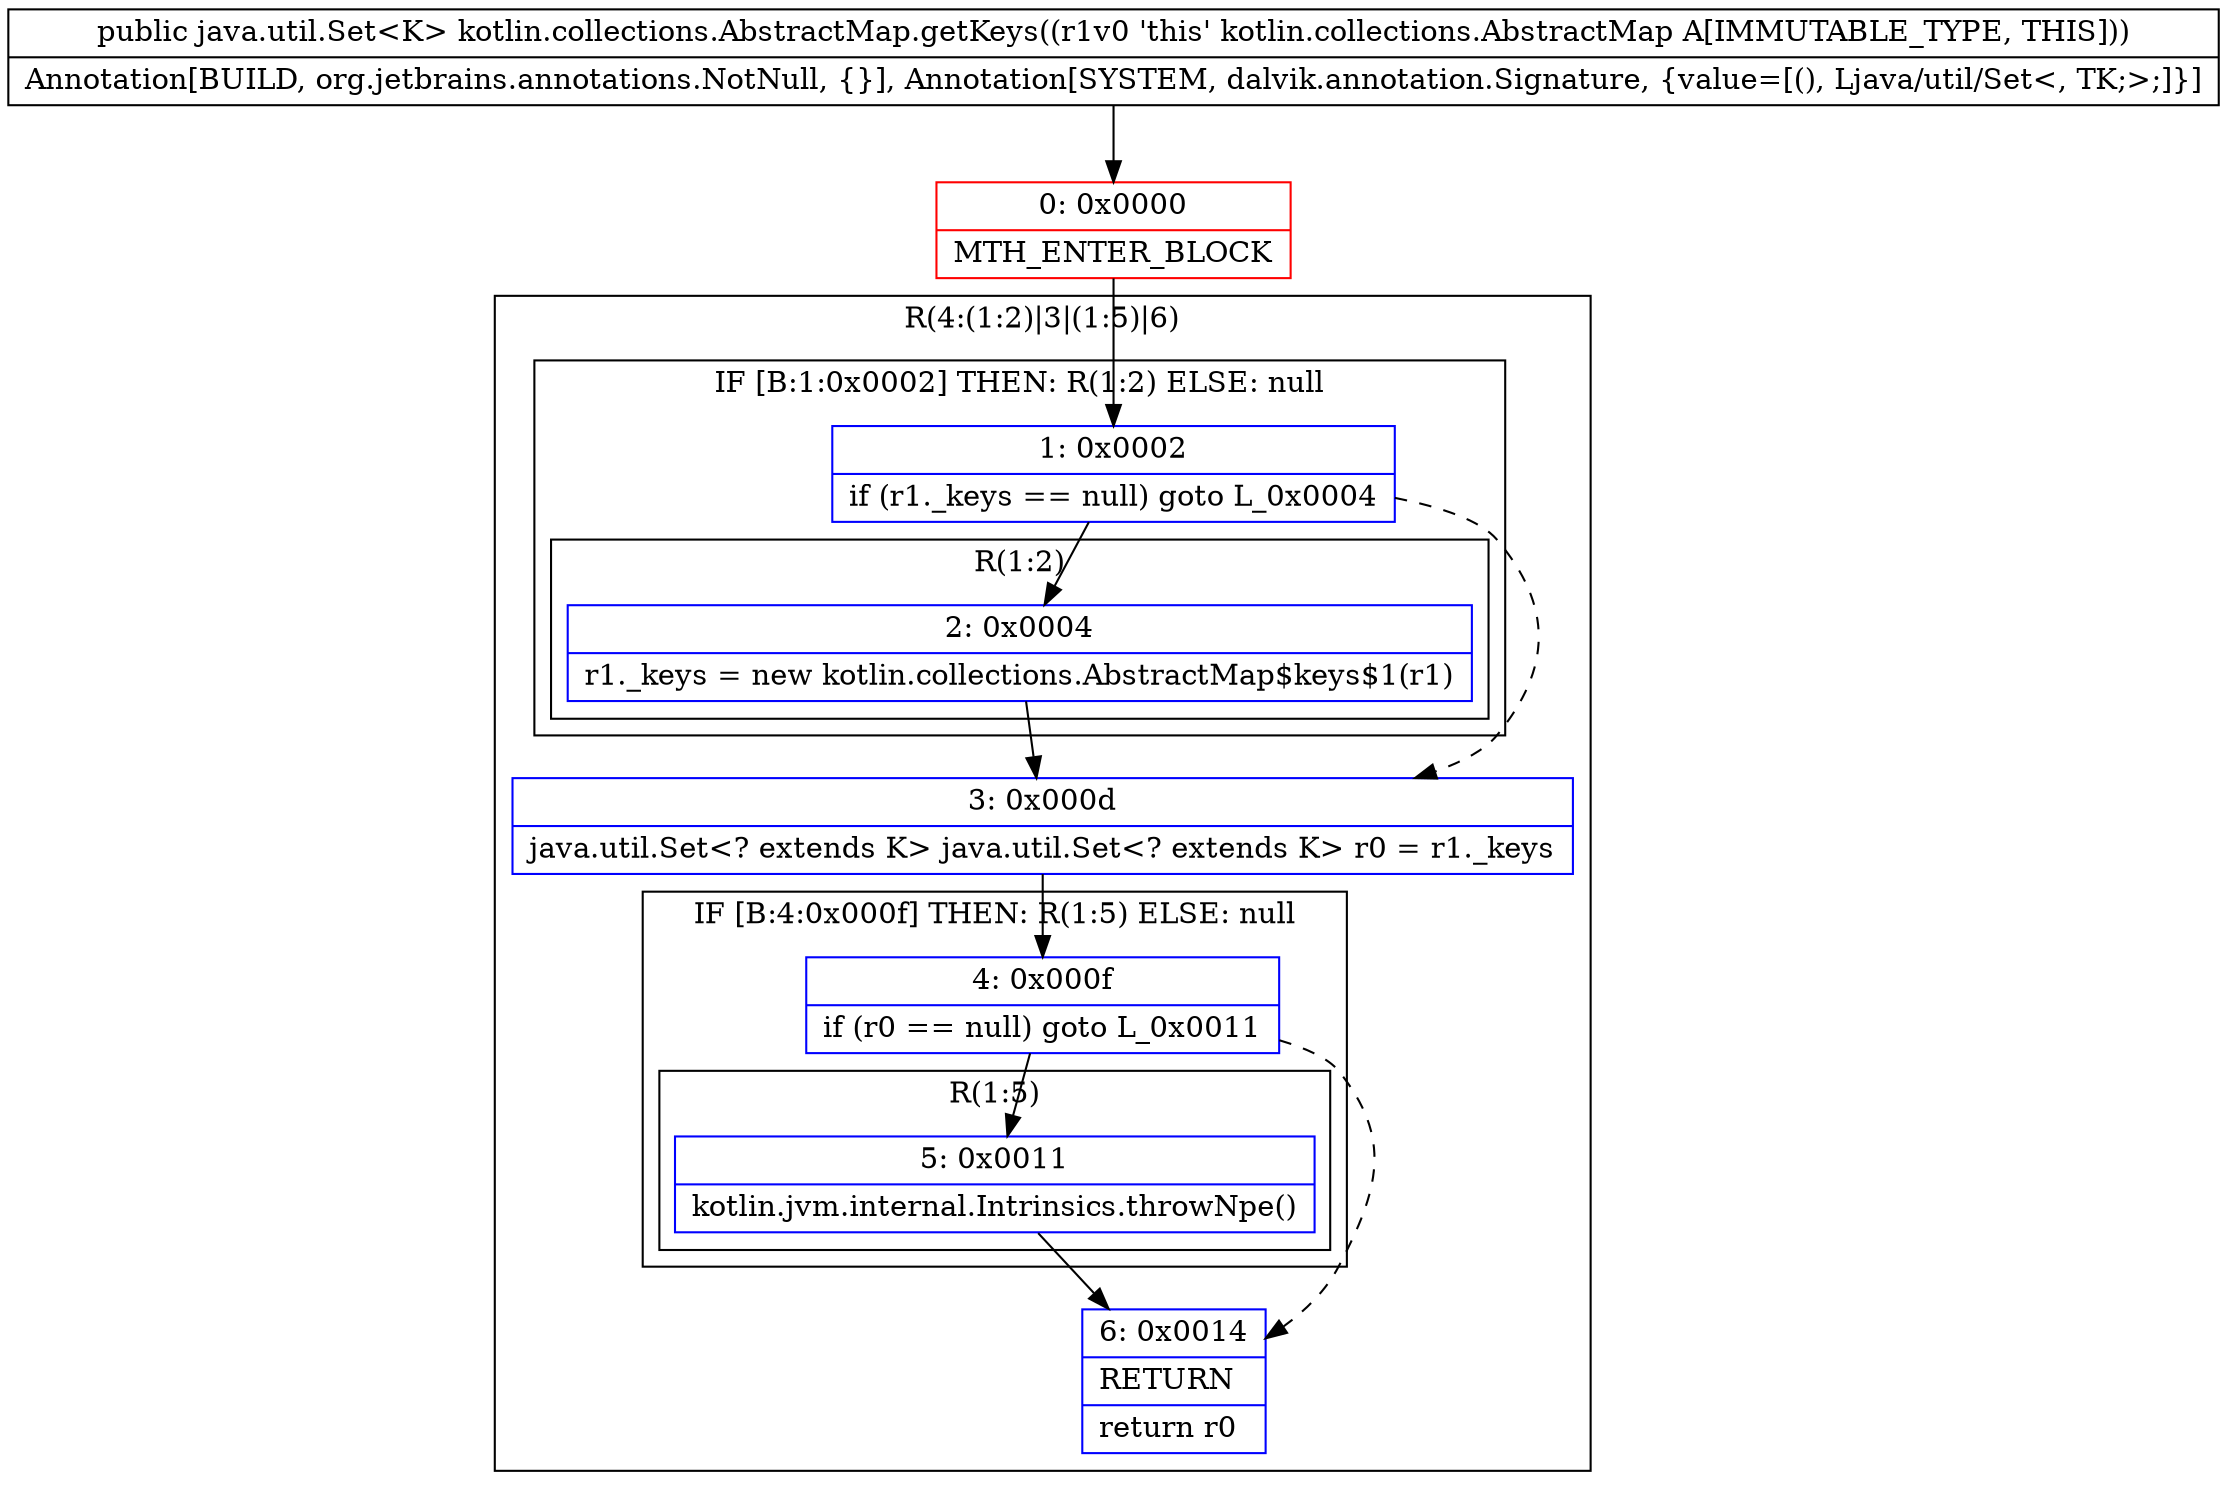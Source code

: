 digraph "CFG forkotlin.collections.AbstractMap.getKeys()Ljava\/util\/Set;" {
subgraph cluster_Region_602428233 {
label = "R(4:(1:2)|3|(1:5)|6)";
node [shape=record,color=blue];
subgraph cluster_IfRegion_1023130250 {
label = "IF [B:1:0x0002] THEN: R(1:2) ELSE: null";
node [shape=record,color=blue];
Node_1 [shape=record,label="{1\:\ 0x0002|if (r1._keys == null) goto L_0x0004\l}"];
subgraph cluster_Region_971897952 {
label = "R(1:2)";
node [shape=record,color=blue];
Node_2 [shape=record,label="{2\:\ 0x0004|r1._keys = new kotlin.collections.AbstractMap$keys$1(r1)\l}"];
}
}
Node_3 [shape=record,label="{3\:\ 0x000d|java.util.Set\<? extends K\> java.util.Set\<? extends K\> r0 = r1._keys\l}"];
subgraph cluster_IfRegion_2124336265 {
label = "IF [B:4:0x000f] THEN: R(1:5) ELSE: null";
node [shape=record,color=blue];
Node_4 [shape=record,label="{4\:\ 0x000f|if (r0 == null) goto L_0x0011\l}"];
subgraph cluster_Region_1210577756 {
label = "R(1:5)";
node [shape=record,color=blue];
Node_5 [shape=record,label="{5\:\ 0x0011|kotlin.jvm.internal.Intrinsics.throwNpe()\l}"];
}
}
Node_6 [shape=record,label="{6\:\ 0x0014|RETURN\l|return r0\l}"];
}
Node_0 [shape=record,color=red,label="{0\:\ 0x0000|MTH_ENTER_BLOCK\l}"];
MethodNode[shape=record,label="{public java.util.Set\<K\> kotlin.collections.AbstractMap.getKeys((r1v0 'this' kotlin.collections.AbstractMap A[IMMUTABLE_TYPE, THIS]))  | Annotation[BUILD, org.jetbrains.annotations.NotNull, \{\}], Annotation[SYSTEM, dalvik.annotation.Signature, \{value=[(), Ljava\/util\/Set\<, TK;\>;]\}]\l}"];
MethodNode -> Node_0;
Node_1 -> Node_2;
Node_1 -> Node_3[style=dashed];
Node_2 -> Node_3;
Node_3 -> Node_4;
Node_4 -> Node_5;
Node_4 -> Node_6[style=dashed];
Node_5 -> Node_6;
Node_0 -> Node_1;
}

